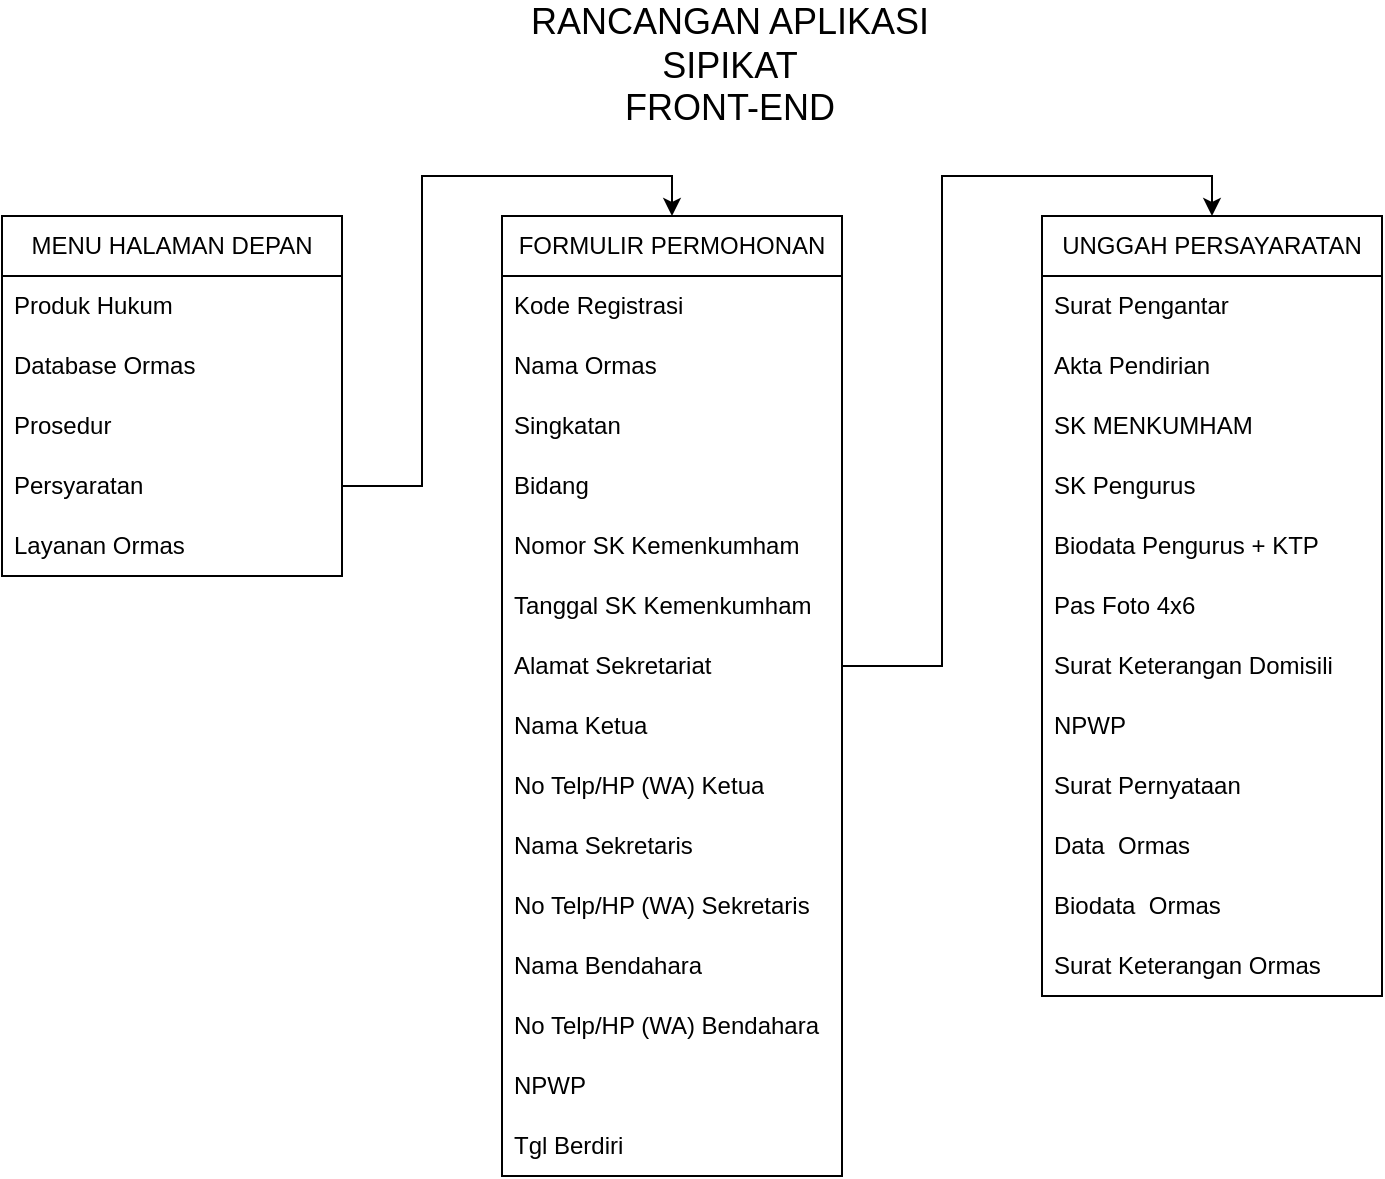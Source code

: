 <mxfile version="22.0.2" type="device">
  <diagram name="Halaman-1" id="NDZG57onSWzftgCS1yvp">
    <mxGraphModel dx="1050" dy="534" grid="1" gridSize="10" guides="1" tooltips="1" connect="1" arrows="1" fold="1" page="1" pageScale="1" pageWidth="827" pageHeight="1169" math="0" shadow="0">
      <root>
        <mxCell id="0" />
        <mxCell id="1" parent="0" />
        <mxCell id="LxJQyX62jrCHkh_qLkXg-1" value="&lt;font style=&quot;font-size: 18px;&quot;&gt;RANCANGAN APLIKASI SIPIKAT&lt;br&gt;FRONT-END&lt;br&gt;&lt;/font&gt;" style="text;html=1;strokeColor=none;fillColor=none;align=center;verticalAlign=middle;whiteSpace=wrap;rounded=0;" parent="1" vertex="1">
          <mxGeometry x="279" y="40" width="270" height="30" as="geometry" />
        </mxCell>
        <mxCell id="LxJQyX62jrCHkh_qLkXg-3" value="MENU HALAMAN DEPAN" style="swimlane;fontStyle=0;childLayout=stackLayout;horizontal=1;startSize=30;horizontalStack=0;resizeParent=1;resizeParentMax=0;resizeLast=0;collapsible=1;marginBottom=0;whiteSpace=wrap;html=1;" parent="1" vertex="1">
          <mxGeometry x="50" y="130" width="170" height="180" as="geometry" />
        </mxCell>
        <mxCell id="LxJQyX62jrCHkh_qLkXg-4" value="Produk Hukum" style="text;strokeColor=none;fillColor=none;align=left;verticalAlign=middle;spacingLeft=4;spacingRight=4;overflow=hidden;points=[[0,0.5],[1,0.5]];portConstraint=eastwest;rotatable=0;whiteSpace=wrap;html=1;" parent="LxJQyX62jrCHkh_qLkXg-3" vertex="1">
          <mxGeometry y="30" width="170" height="30" as="geometry" />
        </mxCell>
        <mxCell id="LxJQyX62jrCHkh_qLkXg-5" value="Database Ormas" style="text;strokeColor=none;fillColor=none;align=left;verticalAlign=middle;spacingLeft=4;spacingRight=4;overflow=hidden;points=[[0,0.5],[1,0.5]];portConstraint=eastwest;rotatable=0;whiteSpace=wrap;html=1;" parent="LxJQyX62jrCHkh_qLkXg-3" vertex="1">
          <mxGeometry y="60" width="170" height="30" as="geometry" />
        </mxCell>
        <mxCell id="LxJQyX62jrCHkh_qLkXg-6" value="Prosedur" style="text;strokeColor=none;fillColor=none;align=left;verticalAlign=middle;spacingLeft=4;spacingRight=4;overflow=hidden;points=[[0,0.5],[1,0.5]];portConstraint=eastwest;rotatable=0;whiteSpace=wrap;html=1;" parent="LxJQyX62jrCHkh_qLkXg-3" vertex="1">
          <mxGeometry y="90" width="170" height="30" as="geometry" />
        </mxCell>
        <mxCell id="LxJQyX62jrCHkh_qLkXg-11" value="Persyaratan" style="text;strokeColor=none;fillColor=none;align=left;verticalAlign=middle;spacingLeft=4;spacingRight=4;overflow=hidden;points=[[0,0.5],[1,0.5]];portConstraint=eastwest;rotatable=0;whiteSpace=wrap;html=1;" parent="LxJQyX62jrCHkh_qLkXg-3" vertex="1">
          <mxGeometry y="120" width="170" height="30" as="geometry" />
        </mxCell>
        <mxCell id="LxJQyX62jrCHkh_qLkXg-12" value="Layanan Ormas" style="text;strokeColor=none;fillColor=none;align=left;verticalAlign=middle;spacingLeft=4;spacingRight=4;overflow=hidden;points=[[0,0.5],[1,0.5]];portConstraint=eastwest;rotatable=0;whiteSpace=wrap;html=1;" parent="LxJQyX62jrCHkh_qLkXg-3" vertex="1">
          <mxGeometry y="150" width="170" height="30" as="geometry" />
        </mxCell>
        <mxCell id="LxJQyX62jrCHkh_qLkXg-14" value="FORMULIR PERMOHONAN" style="swimlane;fontStyle=0;childLayout=stackLayout;horizontal=1;startSize=30;horizontalStack=0;resizeParent=1;resizeParentMax=0;resizeLast=0;collapsible=1;marginBottom=0;whiteSpace=wrap;html=1;" parent="1" vertex="1">
          <mxGeometry x="300" y="130" width="170" height="480" as="geometry" />
        </mxCell>
        <mxCell id="LxJQyX62jrCHkh_qLkXg-15" value="&lt;div&gt;Kode Registrasi&lt;/div&gt;" style="text;strokeColor=none;fillColor=none;align=left;verticalAlign=middle;spacingLeft=4;spacingRight=4;overflow=hidden;points=[[0,0.5],[1,0.5]];portConstraint=eastwest;rotatable=0;whiteSpace=wrap;html=1;" parent="LxJQyX62jrCHkh_qLkXg-14" vertex="1">
          <mxGeometry y="30" width="170" height="30" as="geometry" />
        </mxCell>
        <mxCell id="LxJQyX62jrCHkh_qLkXg-16" value="Nama Ormas" style="text;strokeColor=none;fillColor=none;align=left;verticalAlign=middle;spacingLeft=4;spacingRight=4;overflow=hidden;points=[[0,0.5],[1,0.5]];portConstraint=eastwest;rotatable=0;whiteSpace=wrap;html=1;" parent="LxJQyX62jrCHkh_qLkXg-14" vertex="1">
          <mxGeometry y="60" width="170" height="30" as="geometry" />
        </mxCell>
        <mxCell id="LxJQyX62jrCHkh_qLkXg-17" value="Singkatan" style="text;strokeColor=none;fillColor=none;align=left;verticalAlign=middle;spacingLeft=4;spacingRight=4;overflow=hidden;points=[[0,0.5],[1,0.5]];portConstraint=eastwest;rotatable=0;whiteSpace=wrap;html=1;" parent="LxJQyX62jrCHkh_qLkXg-14" vertex="1">
          <mxGeometry y="90" width="170" height="30" as="geometry" />
        </mxCell>
        <mxCell id="LxJQyX62jrCHkh_qLkXg-18" value="Bidang" style="text;strokeColor=none;fillColor=none;align=left;verticalAlign=middle;spacingLeft=4;spacingRight=4;overflow=hidden;points=[[0,0.5],[1,0.5]];portConstraint=eastwest;rotatable=0;whiteSpace=wrap;html=1;" parent="LxJQyX62jrCHkh_qLkXg-14" vertex="1">
          <mxGeometry y="120" width="170" height="30" as="geometry" />
        </mxCell>
        <mxCell id="LxJQyX62jrCHkh_qLkXg-19" value="&lt;div&gt;Nomor SK Kemenkumham&lt;/div&gt;" style="text;strokeColor=none;fillColor=none;align=left;verticalAlign=middle;spacingLeft=4;spacingRight=4;overflow=hidden;points=[[0,0.5],[1,0.5]];portConstraint=eastwest;rotatable=0;whiteSpace=wrap;html=1;" parent="LxJQyX62jrCHkh_qLkXg-14" vertex="1">
          <mxGeometry y="150" width="170" height="30" as="geometry" />
        </mxCell>
        <mxCell id="LxJQyX62jrCHkh_qLkXg-21" value="Tanggal SK Kemenkumham" style="text;strokeColor=none;fillColor=none;align=left;verticalAlign=middle;spacingLeft=4;spacingRight=4;overflow=hidden;points=[[0,0.5],[1,0.5]];portConstraint=eastwest;rotatable=0;whiteSpace=wrap;html=1;" parent="LxJQyX62jrCHkh_qLkXg-14" vertex="1">
          <mxGeometry y="180" width="170" height="30" as="geometry" />
        </mxCell>
        <mxCell id="LxJQyX62jrCHkh_qLkXg-22" value="Alamat Sekretariat" style="text;strokeColor=none;fillColor=none;align=left;verticalAlign=middle;spacingLeft=4;spacingRight=4;overflow=hidden;points=[[0,0.5],[1,0.5]];portConstraint=eastwest;rotatable=0;whiteSpace=wrap;html=1;" parent="LxJQyX62jrCHkh_qLkXg-14" vertex="1">
          <mxGeometry y="210" width="170" height="30" as="geometry" />
        </mxCell>
        <mxCell id="LxJQyX62jrCHkh_qLkXg-23" value="Nama Ketua" style="text;strokeColor=none;fillColor=none;align=left;verticalAlign=middle;spacingLeft=4;spacingRight=4;overflow=hidden;points=[[0,0.5],[1,0.5]];portConstraint=eastwest;rotatable=0;whiteSpace=wrap;html=1;" parent="LxJQyX62jrCHkh_qLkXg-14" vertex="1">
          <mxGeometry y="240" width="170" height="30" as="geometry" />
        </mxCell>
        <mxCell id="LxJQyX62jrCHkh_qLkXg-24" value="&lt;div&gt;No Telp/HP (WA) Ketua&lt;/div&gt;" style="text;strokeColor=none;fillColor=none;align=left;verticalAlign=middle;spacingLeft=4;spacingRight=4;overflow=hidden;points=[[0,0.5],[1,0.5]];portConstraint=eastwest;rotatable=0;whiteSpace=wrap;html=1;" parent="LxJQyX62jrCHkh_qLkXg-14" vertex="1">
          <mxGeometry y="270" width="170" height="30" as="geometry" />
        </mxCell>
        <mxCell id="LxJQyX62jrCHkh_qLkXg-25" value="Nama Sekretaris" style="text;strokeColor=none;fillColor=none;align=left;verticalAlign=middle;spacingLeft=4;spacingRight=4;overflow=hidden;points=[[0,0.5],[1,0.5]];portConstraint=eastwest;rotatable=0;whiteSpace=wrap;html=1;" parent="LxJQyX62jrCHkh_qLkXg-14" vertex="1">
          <mxGeometry y="300" width="170" height="30" as="geometry" />
        </mxCell>
        <mxCell id="_RpiEqiQbFKN6s96ZVkG-1" value="No Telp/HP (WA) Sekretaris" style="text;strokeColor=none;fillColor=none;align=left;verticalAlign=middle;spacingLeft=4;spacingRight=4;overflow=hidden;points=[[0,0.5],[1,0.5]];portConstraint=eastwest;rotatable=0;whiteSpace=wrap;html=1;" vertex="1" parent="LxJQyX62jrCHkh_qLkXg-14">
          <mxGeometry y="330" width="170" height="30" as="geometry" />
        </mxCell>
        <mxCell id="_RpiEqiQbFKN6s96ZVkG-2" value="Nama Bendahara" style="text;strokeColor=none;fillColor=none;align=left;verticalAlign=middle;spacingLeft=4;spacingRight=4;overflow=hidden;points=[[0,0.5],[1,0.5]];portConstraint=eastwest;rotatable=0;whiteSpace=wrap;html=1;" vertex="1" parent="LxJQyX62jrCHkh_qLkXg-14">
          <mxGeometry y="360" width="170" height="30" as="geometry" />
        </mxCell>
        <mxCell id="_RpiEqiQbFKN6s96ZVkG-3" value="No Telp/HP (WA) Bendahara" style="text;strokeColor=none;fillColor=none;align=left;verticalAlign=middle;spacingLeft=4;spacingRight=4;overflow=hidden;points=[[0,0.5],[1,0.5]];portConstraint=eastwest;rotatable=0;whiteSpace=wrap;html=1;" vertex="1" parent="LxJQyX62jrCHkh_qLkXg-14">
          <mxGeometry y="390" width="170" height="30" as="geometry" />
        </mxCell>
        <mxCell id="_RpiEqiQbFKN6s96ZVkG-4" value="NPWP" style="text;strokeColor=none;fillColor=none;align=left;verticalAlign=middle;spacingLeft=4;spacingRight=4;overflow=hidden;points=[[0,0.5],[1,0.5]];portConstraint=eastwest;rotatable=0;whiteSpace=wrap;html=1;" vertex="1" parent="LxJQyX62jrCHkh_qLkXg-14">
          <mxGeometry y="420" width="170" height="30" as="geometry" />
        </mxCell>
        <mxCell id="_RpiEqiQbFKN6s96ZVkG-5" value="Tgl Berdiri" style="text;strokeColor=none;fillColor=none;align=left;verticalAlign=middle;spacingLeft=4;spacingRight=4;overflow=hidden;points=[[0,0.5],[1,0.5]];portConstraint=eastwest;rotatable=0;whiteSpace=wrap;html=1;" vertex="1" parent="LxJQyX62jrCHkh_qLkXg-14">
          <mxGeometry y="450" width="170" height="30" as="geometry" />
        </mxCell>
        <mxCell id="LxJQyX62jrCHkh_qLkXg-20" style="edgeStyle=orthogonalEdgeStyle;rounded=0;orthogonalLoop=1;jettySize=auto;html=1;entryX=0.5;entryY=0;entryDx=0;entryDy=0;" parent="1" source="LxJQyX62jrCHkh_qLkXg-11" target="LxJQyX62jrCHkh_qLkXg-14" edge="1">
          <mxGeometry relative="1" as="geometry" />
        </mxCell>
        <mxCell id="_RpiEqiQbFKN6s96ZVkG-6" value="UNGGAH PERSAYARATAN" style="swimlane;fontStyle=0;childLayout=stackLayout;horizontal=1;startSize=30;horizontalStack=0;resizeParent=1;resizeParentMax=0;resizeLast=0;collapsible=1;marginBottom=0;whiteSpace=wrap;html=1;" vertex="1" parent="1">
          <mxGeometry x="570" y="130" width="170" height="390" as="geometry" />
        </mxCell>
        <mxCell id="_RpiEqiQbFKN6s96ZVkG-7" value="&lt;div&gt;Surat Pengantar&amp;nbsp;&lt;/div&gt;" style="text;strokeColor=none;fillColor=none;align=left;verticalAlign=middle;spacingLeft=4;spacingRight=4;overflow=hidden;points=[[0,0.5],[1,0.5]];portConstraint=eastwest;rotatable=0;whiteSpace=wrap;html=1;" vertex="1" parent="_RpiEqiQbFKN6s96ZVkG-6">
          <mxGeometry y="30" width="170" height="30" as="geometry" />
        </mxCell>
        <mxCell id="_RpiEqiQbFKN6s96ZVkG-20" value="Akta Pendirian&amp;nbsp;" style="text;strokeColor=none;fillColor=none;align=left;verticalAlign=middle;spacingLeft=4;spacingRight=4;overflow=hidden;points=[[0,0.5],[1,0.5]];portConstraint=eastwest;rotatable=0;whiteSpace=wrap;html=1;" vertex="1" parent="_RpiEqiQbFKN6s96ZVkG-6">
          <mxGeometry y="60" width="170" height="30" as="geometry" />
        </mxCell>
        <mxCell id="_RpiEqiQbFKN6s96ZVkG-21" value="SK MENKUMHAM" style="text;strokeColor=none;fillColor=none;align=left;verticalAlign=middle;spacingLeft=4;spacingRight=4;overflow=hidden;points=[[0,0.5],[1,0.5]];portConstraint=eastwest;rotatable=0;whiteSpace=wrap;html=1;" vertex="1" parent="_RpiEqiQbFKN6s96ZVkG-6">
          <mxGeometry y="90" width="170" height="30" as="geometry" />
        </mxCell>
        <mxCell id="_RpiEqiQbFKN6s96ZVkG-24" value="SK Pengurus" style="text;strokeColor=none;fillColor=none;align=left;verticalAlign=middle;spacingLeft=4;spacingRight=4;overflow=hidden;points=[[0,0.5],[1,0.5]];portConstraint=eastwest;rotatable=0;whiteSpace=wrap;html=1;" vertex="1" parent="_RpiEqiQbFKN6s96ZVkG-6">
          <mxGeometry y="120" width="170" height="30" as="geometry" />
        </mxCell>
        <mxCell id="_RpiEqiQbFKN6s96ZVkG-25" value="Biodata Pengurus + KTP" style="text;strokeColor=none;fillColor=none;align=left;verticalAlign=middle;spacingLeft=4;spacingRight=4;overflow=hidden;points=[[0,0.5],[1,0.5]];portConstraint=eastwest;rotatable=0;whiteSpace=wrap;html=1;" vertex="1" parent="_RpiEqiQbFKN6s96ZVkG-6">
          <mxGeometry y="150" width="170" height="30" as="geometry" />
        </mxCell>
        <mxCell id="_RpiEqiQbFKN6s96ZVkG-26" value="Pas Foto 4x6" style="text;strokeColor=none;fillColor=none;align=left;verticalAlign=middle;spacingLeft=4;spacingRight=4;overflow=hidden;points=[[0,0.5],[1,0.5]];portConstraint=eastwest;rotatable=0;whiteSpace=wrap;html=1;" vertex="1" parent="_RpiEqiQbFKN6s96ZVkG-6">
          <mxGeometry y="180" width="170" height="30" as="geometry" />
        </mxCell>
        <mxCell id="_RpiEqiQbFKN6s96ZVkG-27" value="Surat Keterangan Domisili" style="text;strokeColor=none;fillColor=none;align=left;verticalAlign=middle;spacingLeft=4;spacingRight=4;overflow=hidden;points=[[0,0.5],[1,0.5]];portConstraint=eastwest;rotatable=0;whiteSpace=wrap;html=1;" vertex="1" parent="_RpiEqiQbFKN6s96ZVkG-6">
          <mxGeometry y="210" width="170" height="30" as="geometry" />
        </mxCell>
        <mxCell id="_RpiEqiQbFKN6s96ZVkG-28" value="NPWP" style="text;strokeColor=none;fillColor=none;align=left;verticalAlign=middle;spacingLeft=4;spacingRight=4;overflow=hidden;points=[[0,0.5],[1,0.5]];portConstraint=eastwest;rotatable=0;whiteSpace=wrap;html=1;" vertex="1" parent="_RpiEqiQbFKN6s96ZVkG-6">
          <mxGeometry y="240" width="170" height="30" as="geometry" />
        </mxCell>
        <mxCell id="_RpiEqiQbFKN6s96ZVkG-29" value="Surat Pernyataan" style="text;strokeColor=none;fillColor=none;align=left;verticalAlign=middle;spacingLeft=4;spacingRight=4;overflow=hidden;points=[[0,0.5],[1,0.5]];portConstraint=eastwest;rotatable=0;whiteSpace=wrap;html=1;" vertex="1" parent="_RpiEqiQbFKN6s96ZVkG-6">
          <mxGeometry y="270" width="170" height="30" as="geometry" />
        </mxCell>
        <mxCell id="_RpiEqiQbFKN6s96ZVkG-30" value="Data&amp;nbsp; Ormas" style="text;strokeColor=none;fillColor=none;align=left;verticalAlign=middle;spacingLeft=4;spacingRight=4;overflow=hidden;points=[[0,0.5],[1,0.5]];portConstraint=eastwest;rotatable=0;whiteSpace=wrap;html=1;" vertex="1" parent="_RpiEqiQbFKN6s96ZVkG-6">
          <mxGeometry y="300" width="170" height="30" as="geometry" />
        </mxCell>
        <mxCell id="_RpiEqiQbFKN6s96ZVkG-31" value="Biodata&amp;nbsp; Ormas" style="text;strokeColor=none;fillColor=none;align=left;verticalAlign=middle;spacingLeft=4;spacingRight=4;overflow=hidden;points=[[0,0.5],[1,0.5]];portConstraint=eastwest;rotatable=0;whiteSpace=wrap;html=1;" vertex="1" parent="_RpiEqiQbFKN6s96ZVkG-6">
          <mxGeometry y="330" width="170" height="30" as="geometry" />
        </mxCell>
        <mxCell id="_RpiEqiQbFKN6s96ZVkG-32" value="Surat Keterangan Ormas" style="text;strokeColor=none;fillColor=none;align=left;verticalAlign=middle;spacingLeft=4;spacingRight=4;overflow=hidden;points=[[0,0.5],[1,0.5]];portConstraint=eastwest;rotatable=0;whiteSpace=wrap;html=1;" vertex="1" parent="_RpiEqiQbFKN6s96ZVkG-6">
          <mxGeometry y="360" width="170" height="30" as="geometry" />
        </mxCell>
        <mxCell id="_RpiEqiQbFKN6s96ZVkG-23" style="edgeStyle=orthogonalEdgeStyle;rounded=0;orthogonalLoop=1;jettySize=auto;html=1;entryX=0.5;entryY=0;entryDx=0;entryDy=0;" edge="1" parent="1" source="LxJQyX62jrCHkh_qLkXg-22" target="_RpiEqiQbFKN6s96ZVkG-6">
          <mxGeometry relative="1" as="geometry" />
        </mxCell>
      </root>
    </mxGraphModel>
  </diagram>
</mxfile>
